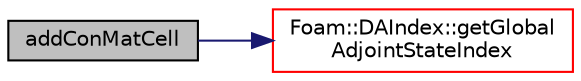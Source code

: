 digraph "addConMatCell"
{
  bgcolor="transparent";
  edge [fontname="Helvetica",fontsize="10",labelfontname="Helvetica",labelfontsize="10"];
  node [fontname="Helvetica",fontsize="10",shape=record];
  rankdir="LR";
  Node131 [label="addConMatCell",height=0.2,width=0.4,color="black", fillcolor="grey75", style="filled", fontcolor="black"];
  Node131 -> Node132 [color="midnightblue",fontsize="10",style="solid",fontname="Helvetica"];
  Node132 [label="Foam::DAIndex::getGlobal\lAdjointStateIndex",height=0.2,width=0.4,color="red",URL="$classFoam_1_1DAIndex.html#a06a1fcb98ee5f377d70e1d04b0e5dd61",tooltip="get global adjoint index for a given state name, cell/face indxI and its component (optional..."];
}
